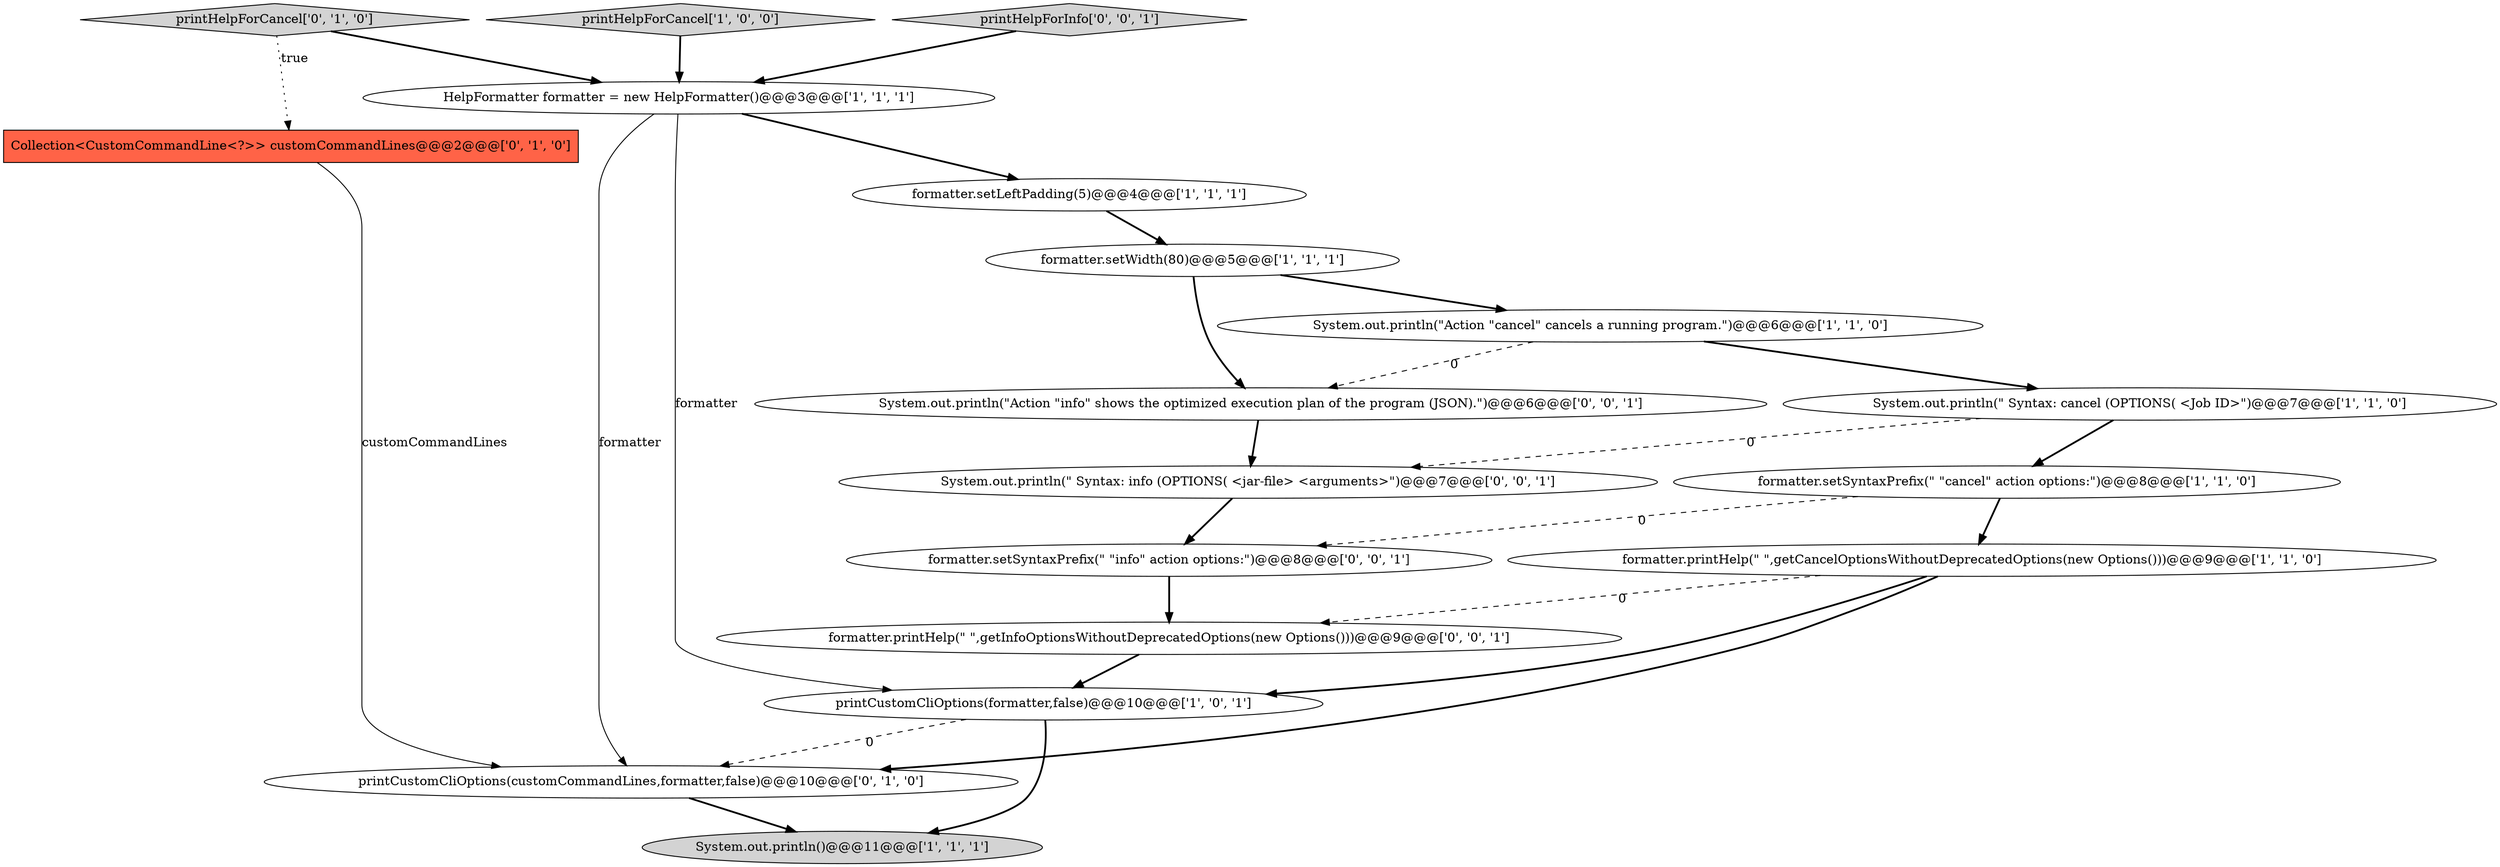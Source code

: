 digraph {
9 [style = filled, label = "formatter.printHelp(\" \",getCancelOptionsWithoutDeprecatedOptions(new Options()))@@@9@@@['1', '1', '0']", fillcolor = white, shape = ellipse image = "AAA0AAABBB1BBB"];
5 [style = filled, label = "System.out.println(\"Action \"cancel\" cancels a running program.\")@@@6@@@['1', '1', '0']", fillcolor = white, shape = ellipse image = "AAA0AAABBB1BBB"];
6 [style = filled, label = "HelpFormatter formatter = new HelpFormatter()@@@3@@@['1', '1', '1']", fillcolor = white, shape = ellipse image = "AAA0AAABBB1BBB"];
8 [style = filled, label = "System.out.println()@@@11@@@['1', '1', '1']", fillcolor = lightgray, shape = ellipse image = "AAA0AAABBB1BBB"];
12 [style = filled, label = "printCustomCliOptions(customCommandLines,formatter,false)@@@10@@@['0', '1', '0']", fillcolor = white, shape = ellipse image = "AAA1AAABBB2BBB"];
17 [style = filled, label = "System.out.println(\"Action \"info\" shows the optimized execution plan of the program (JSON).\")@@@6@@@['0', '0', '1']", fillcolor = white, shape = ellipse image = "AAA0AAABBB3BBB"];
16 [style = filled, label = "formatter.printHelp(\" \",getInfoOptionsWithoutDeprecatedOptions(new Options()))@@@9@@@['0', '0', '1']", fillcolor = white, shape = ellipse image = "AAA0AAABBB3BBB"];
10 [style = filled, label = "Collection<CustomCommandLine<?>> customCommandLines@@@2@@@['0', '1', '0']", fillcolor = tomato, shape = box image = "AAA1AAABBB2BBB"];
7 [style = filled, label = "System.out.println(\" Syntax: cancel (OPTIONS( <Job ID>\")@@@7@@@['1', '1', '0']", fillcolor = white, shape = ellipse image = "AAA0AAABBB1BBB"];
4 [style = filled, label = "formatter.setWidth(80)@@@5@@@['1', '1', '1']", fillcolor = white, shape = ellipse image = "AAA0AAABBB1BBB"];
14 [style = filled, label = "printHelpForInfo['0', '0', '1']", fillcolor = lightgray, shape = diamond image = "AAA0AAABBB3BBB"];
3 [style = filled, label = "formatter.setSyntaxPrefix(\" \"cancel\" action options:\")@@@8@@@['1', '1', '0']", fillcolor = white, shape = ellipse image = "AAA0AAABBB1BBB"];
11 [style = filled, label = "printHelpForCancel['0', '1', '0']", fillcolor = lightgray, shape = diamond image = "AAA0AAABBB2BBB"];
1 [style = filled, label = "printHelpForCancel['1', '0', '0']", fillcolor = lightgray, shape = diamond image = "AAA0AAABBB1BBB"];
13 [style = filled, label = "System.out.println(\" Syntax: info (OPTIONS( <jar-file> <arguments>\")@@@7@@@['0', '0', '1']", fillcolor = white, shape = ellipse image = "AAA0AAABBB3BBB"];
0 [style = filled, label = "formatter.setLeftPadding(5)@@@4@@@['1', '1', '1']", fillcolor = white, shape = ellipse image = "AAA0AAABBB1BBB"];
2 [style = filled, label = "printCustomCliOptions(formatter,false)@@@10@@@['1', '0', '1']", fillcolor = white, shape = ellipse image = "AAA0AAABBB1BBB"];
15 [style = filled, label = "formatter.setSyntaxPrefix(\" \"info\" action options:\")@@@8@@@['0', '0', '1']", fillcolor = white, shape = ellipse image = "AAA0AAABBB3BBB"];
6->2 [style = solid, label="formatter"];
13->15 [style = bold, label=""];
0->4 [style = bold, label=""];
11->10 [style = dotted, label="true"];
6->0 [style = bold, label=""];
4->5 [style = bold, label=""];
9->2 [style = bold, label=""];
4->17 [style = bold, label=""];
11->6 [style = bold, label=""];
9->16 [style = dashed, label="0"];
1->6 [style = bold, label=""];
7->13 [style = dashed, label="0"];
10->12 [style = solid, label="customCommandLines"];
2->8 [style = bold, label=""];
16->2 [style = bold, label=""];
7->3 [style = bold, label=""];
17->13 [style = bold, label=""];
3->9 [style = bold, label=""];
15->16 [style = bold, label=""];
3->15 [style = dashed, label="0"];
14->6 [style = bold, label=""];
12->8 [style = bold, label=""];
6->12 [style = solid, label="formatter"];
2->12 [style = dashed, label="0"];
5->17 [style = dashed, label="0"];
5->7 [style = bold, label=""];
9->12 [style = bold, label=""];
}
